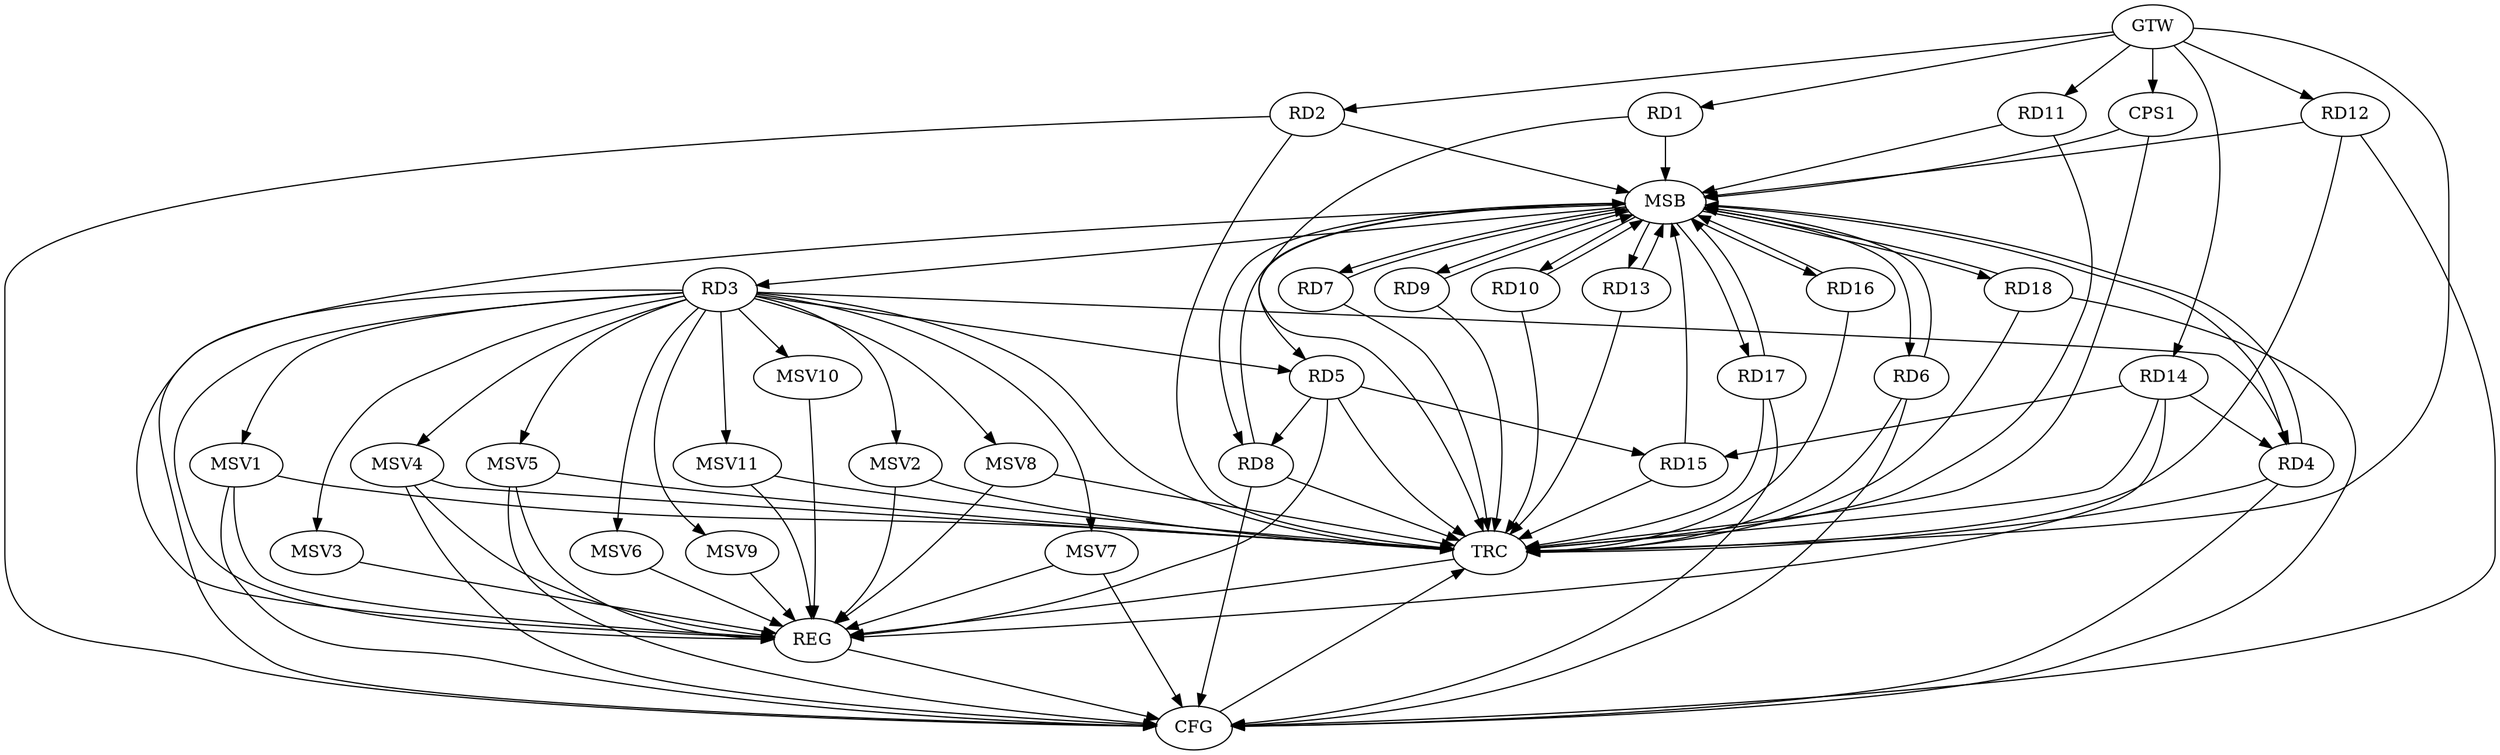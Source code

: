 strict digraph G {
  RD1 [ label="RD1" ];
  RD2 [ label="RD2" ];
  RD3 [ label="RD3" ];
  RD4 [ label="RD4" ];
  RD5 [ label="RD5" ];
  RD6 [ label="RD6" ];
  RD7 [ label="RD7" ];
  RD8 [ label="RD8" ];
  RD9 [ label="RD9" ];
  RD10 [ label="RD10" ];
  RD11 [ label="RD11" ];
  RD12 [ label="RD12" ];
  RD13 [ label="RD13" ];
  RD14 [ label="RD14" ];
  RD15 [ label="RD15" ];
  RD16 [ label="RD16" ];
  RD17 [ label="RD17" ];
  RD18 [ label="RD18" ];
  CPS1 [ label="CPS1" ];
  GTW [ label="GTW" ];
  REG [ label="REG" ];
  MSB [ label="MSB" ];
  CFG [ label="CFG" ];
  TRC [ label="TRC" ];
  MSV1 [ label="MSV1" ];
  MSV2 [ label="MSV2" ];
  MSV3 [ label="MSV3" ];
  MSV4 [ label="MSV4" ];
  MSV5 [ label="MSV5" ];
  MSV6 [ label="MSV6" ];
  MSV7 [ label="MSV7" ];
  MSV8 [ label="MSV8" ];
  MSV9 [ label="MSV9" ];
  MSV10 [ label="MSV10" ];
  MSV11 [ label="MSV11" ];
  RD3 -> RD4;
  RD3 -> RD5;
  RD14 -> RD4;
  RD5 -> RD8;
  RD5 -> RD15;
  RD14 -> RD15;
  GTW -> RD1;
  GTW -> RD2;
  GTW -> RD11;
  GTW -> RD12;
  GTW -> RD14;
  GTW -> CPS1;
  RD3 -> REG;
  RD5 -> REG;
  RD14 -> REG;
  RD1 -> MSB;
  MSB -> RD6;
  MSB -> REG;
  RD2 -> MSB;
  MSB -> RD10;
  RD4 -> MSB;
  MSB -> RD5;
  MSB -> RD7;
  RD6 -> MSB;
  MSB -> RD8;
  MSB -> RD13;
  RD7 -> MSB;
  RD8 -> MSB;
  MSB -> RD4;
  MSB -> RD9;
  RD9 -> MSB;
  RD10 -> MSB;
  MSB -> RD3;
  MSB -> RD18;
  RD11 -> MSB;
  MSB -> RD16;
  RD12 -> MSB;
  MSB -> RD17;
  RD13 -> MSB;
  RD15 -> MSB;
  RD16 -> MSB;
  RD17 -> MSB;
  RD18 -> MSB;
  CPS1 -> MSB;
  RD12 -> CFG;
  RD6 -> CFG;
  RD4 -> CFG;
  RD17 -> CFG;
  RD2 -> CFG;
  RD3 -> CFG;
  RD8 -> CFG;
  RD18 -> CFG;
  REG -> CFG;
  RD1 -> TRC;
  RD2 -> TRC;
  RD3 -> TRC;
  RD4 -> TRC;
  RD5 -> TRC;
  RD6 -> TRC;
  RD7 -> TRC;
  RD8 -> TRC;
  RD9 -> TRC;
  RD10 -> TRC;
  RD11 -> TRC;
  RD12 -> TRC;
  RD13 -> TRC;
  RD14 -> TRC;
  RD15 -> TRC;
  RD16 -> TRC;
  RD17 -> TRC;
  RD18 -> TRC;
  CPS1 -> TRC;
  GTW -> TRC;
  CFG -> TRC;
  TRC -> REG;
  RD3 -> MSV1;
  MSV1 -> REG;
  MSV1 -> TRC;
  MSV1 -> CFG;
  RD3 -> MSV2;
  MSV2 -> REG;
  MSV2 -> TRC;
  RD3 -> MSV3;
  RD3 -> MSV4;
  MSV3 -> REG;
  MSV4 -> REG;
  MSV4 -> TRC;
  MSV4 -> CFG;
  RD3 -> MSV5;
  MSV5 -> REG;
  MSV5 -> TRC;
  MSV5 -> CFG;
  RD3 -> MSV6;
  RD3 -> MSV7;
  MSV6 -> REG;
  MSV7 -> REG;
  MSV7 -> CFG;
  RD3 -> MSV8;
  MSV8 -> REG;
  MSV8 -> TRC;
  RD3 -> MSV9;
  MSV9 -> REG;
  RD3 -> MSV10;
  RD3 -> MSV11;
  MSV10 -> REG;
  MSV11 -> REG;
  MSV11 -> TRC;
}
